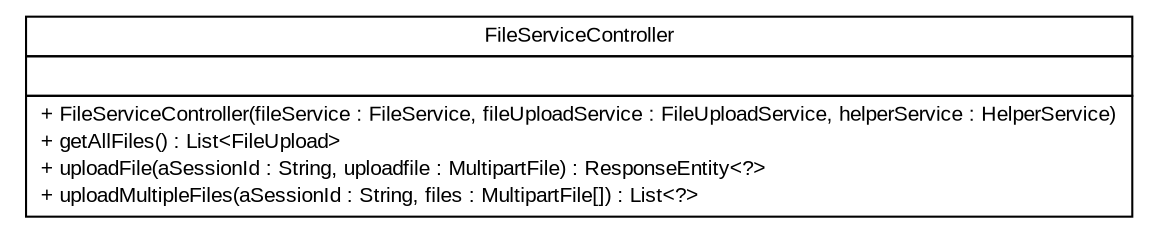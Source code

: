 #!/usr/local/bin/dot
#
# Class diagram 
# Generated by UMLGraph version R5_6 (http://www.umlgraph.org/)
#

digraph G {
	edge [fontname="arial",fontsize=10,labelfontname="arial",labelfontsize=10];
	node [fontname="arial",fontsize=10,shape=plaintext];
	nodesep=0.25;
	ranksep=0.5;
	// de.exb.platform.cloud.fileservice.resources.FileServiceController
	c105 [label=<<table title="de.exb.platform.cloud.fileservice.resources.FileServiceController" border="0" cellborder="1" cellspacing="0" cellpadding="2" port="p" href="./FileServiceController.html">
		<tr><td><table border="0" cellspacing="0" cellpadding="1">
<tr><td align="center" balign="center"> FileServiceController </td></tr>
		</table></td></tr>
		<tr><td><table border="0" cellspacing="0" cellpadding="1">
<tr><td align="left" balign="left">  </td></tr>
		</table></td></tr>
		<tr><td><table border="0" cellspacing="0" cellpadding="1">
<tr><td align="left" balign="left"> + FileServiceController(fileService : FileService, fileUploadService : FileUploadService, helperService : HelperService) </td></tr>
<tr><td align="left" balign="left"> + getAllFiles() : List&lt;FileUpload&gt; </td></tr>
<tr><td align="left" balign="left"> + uploadFile(aSessionId : String, uploadfile : MultipartFile) : ResponseEntity&lt;?&gt; </td></tr>
<tr><td align="left" balign="left"> + uploadMultipleFiles(aSessionId : String, files : MultipartFile[]) : List&lt;?&gt; </td></tr>
		</table></td></tr>
		</table>>, URL="./FileServiceController.html", fontname="arial", fontcolor="black", fontsize=10.0];
}

